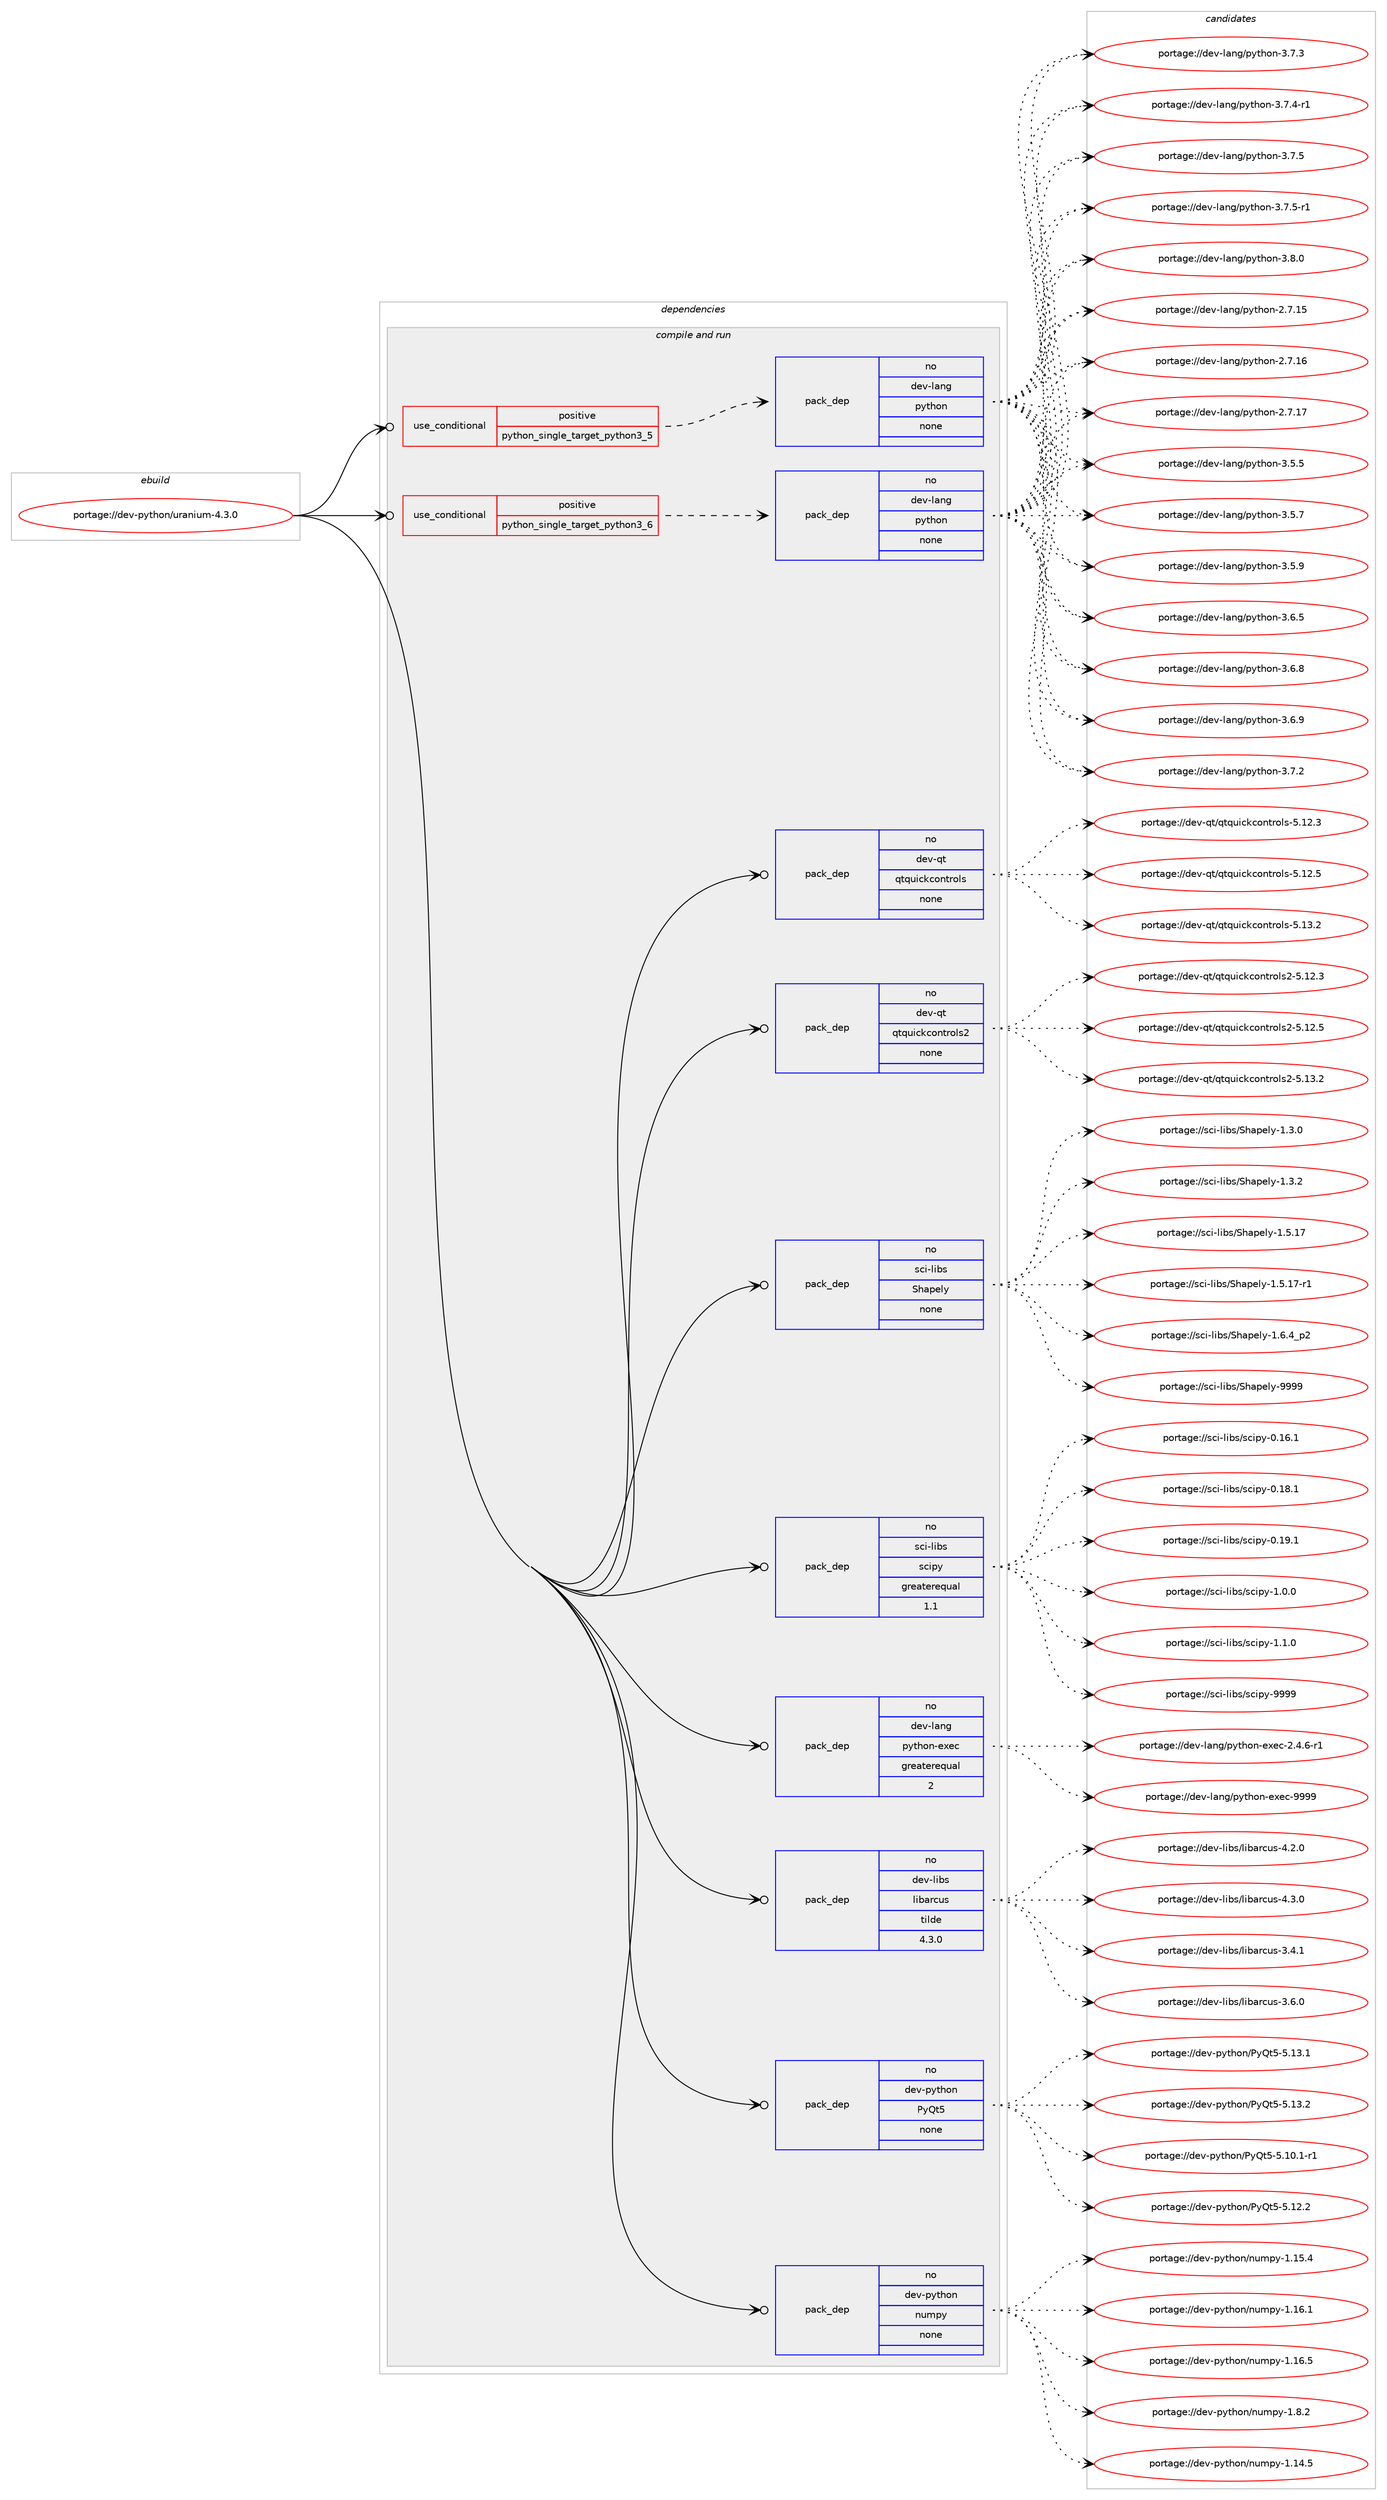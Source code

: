 digraph prolog {

# *************
# Graph options
# *************

newrank=true;
concentrate=true;
compound=true;
graph [rankdir=LR,fontname=Helvetica,fontsize=10,ranksep=1.5];#, ranksep=2.5, nodesep=0.2];
edge  [arrowhead=vee];
node  [fontname=Helvetica,fontsize=10];

# **********
# The ebuild
# **********

subgraph cluster_leftcol {
color=gray;
rank=same;
label=<<i>ebuild</i>>;
id [label="portage://dev-python/uranium-4.3.0", color=red, width=4, href="../dev-python/uranium-4.3.0.svg"];
}

# ****************
# The dependencies
# ****************

subgraph cluster_midcol {
color=gray;
label=<<i>dependencies</i>>;
subgraph cluster_compile {
fillcolor="#eeeeee";
style=filled;
label=<<i>compile</i>>;
}
subgraph cluster_compileandrun {
fillcolor="#eeeeee";
style=filled;
label=<<i>compile and run</i>>;
subgraph cond40263 {
dependency177408 [label=<<TABLE BORDER="0" CELLBORDER="1" CELLSPACING="0" CELLPADDING="4"><TR><TD ROWSPAN="3" CELLPADDING="10">use_conditional</TD></TR><TR><TD>positive</TD></TR><TR><TD>python_single_target_python3_5</TD></TR></TABLE>>, shape=none, color=red];
subgraph pack133735 {
dependency177409 [label=<<TABLE BORDER="0" CELLBORDER="1" CELLSPACING="0" CELLPADDING="4" WIDTH="220"><TR><TD ROWSPAN="6" CELLPADDING="30">pack_dep</TD></TR><TR><TD WIDTH="110">no</TD></TR><TR><TD>dev-lang</TD></TR><TR><TD>python</TD></TR><TR><TD>none</TD></TR><TR><TD></TD></TR></TABLE>>, shape=none, color=blue];
}
dependency177408:e -> dependency177409:w [weight=20,style="dashed",arrowhead="vee"];
}
id:e -> dependency177408:w [weight=20,style="solid",arrowhead="odotvee"];
subgraph cond40264 {
dependency177410 [label=<<TABLE BORDER="0" CELLBORDER="1" CELLSPACING="0" CELLPADDING="4"><TR><TD ROWSPAN="3" CELLPADDING="10">use_conditional</TD></TR><TR><TD>positive</TD></TR><TR><TD>python_single_target_python3_6</TD></TR></TABLE>>, shape=none, color=red];
subgraph pack133736 {
dependency177411 [label=<<TABLE BORDER="0" CELLBORDER="1" CELLSPACING="0" CELLPADDING="4" WIDTH="220"><TR><TD ROWSPAN="6" CELLPADDING="30">pack_dep</TD></TR><TR><TD WIDTH="110">no</TD></TR><TR><TD>dev-lang</TD></TR><TR><TD>python</TD></TR><TR><TD>none</TD></TR><TR><TD></TD></TR></TABLE>>, shape=none, color=blue];
}
dependency177410:e -> dependency177411:w [weight=20,style="dashed",arrowhead="vee"];
}
id:e -> dependency177410:w [weight=20,style="solid",arrowhead="odotvee"];
subgraph pack133737 {
dependency177412 [label=<<TABLE BORDER="0" CELLBORDER="1" CELLSPACING="0" CELLPADDING="4" WIDTH="220"><TR><TD ROWSPAN="6" CELLPADDING="30">pack_dep</TD></TR><TR><TD WIDTH="110">no</TD></TR><TR><TD>dev-lang</TD></TR><TR><TD>python-exec</TD></TR><TR><TD>greaterequal</TD></TR><TR><TD>2</TD></TR></TABLE>>, shape=none, color=blue];
}
id:e -> dependency177412:w [weight=20,style="solid",arrowhead="odotvee"];
subgraph pack133738 {
dependency177413 [label=<<TABLE BORDER="0" CELLBORDER="1" CELLSPACING="0" CELLPADDING="4" WIDTH="220"><TR><TD ROWSPAN="6" CELLPADDING="30">pack_dep</TD></TR><TR><TD WIDTH="110">no</TD></TR><TR><TD>dev-libs</TD></TR><TR><TD>libarcus</TD></TR><TR><TD>tilde</TD></TR><TR><TD>4.3.0</TD></TR></TABLE>>, shape=none, color=blue];
}
id:e -> dependency177413:w [weight=20,style="solid",arrowhead="odotvee"];
subgraph pack133739 {
dependency177414 [label=<<TABLE BORDER="0" CELLBORDER="1" CELLSPACING="0" CELLPADDING="4" WIDTH="220"><TR><TD ROWSPAN="6" CELLPADDING="30">pack_dep</TD></TR><TR><TD WIDTH="110">no</TD></TR><TR><TD>dev-python</TD></TR><TR><TD>PyQt5</TD></TR><TR><TD>none</TD></TR><TR><TD></TD></TR></TABLE>>, shape=none, color=blue];
}
id:e -> dependency177414:w [weight=20,style="solid",arrowhead="odotvee"];
subgraph pack133740 {
dependency177415 [label=<<TABLE BORDER="0" CELLBORDER="1" CELLSPACING="0" CELLPADDING="4" WIDTH="220"><TR><TD ROWSPAN="6" CELLPADDING="30">pack_dep</TD></TR><TR><TD WIDTH="110">no</TD></TR><TR><TD>dev-python</TD></TR><TR><TD>numpy</TD></TR><TR><TD>none</TD></TR><TR><TD></TD></TR></TABLE>>, shape=none, color=blue];
}
id:e -> dependency177415:w [weight=20,style="solid",arrowhead="odotvee"];
subgraph pack133741 {
dependency177416 [label=<<TABLE BORDER="0" CELLBORDER="1" CELLSPACING="0" CELLPADDING="4" WIDTH="220"><TR><TD ROWSPAN="6" CELLPADDING="30">pack_dep</TD></TR><TR><TD WIDTH="110">no</TD></TR><TR><TD>dev-qt</TD></TR><TR><TD>qtquickcontrols</TD></TR><TR><TD>none</TD></TR><TR><TD></TD></TR></TABLE>>, shape=none, color=blue];
}
id:e -> dependency177416:w [weight=20,style="solid",arrowhead="odotvee"];
subgraph pack133742 {
dependency177417 [label=<<TABLE BORDER="0" CELLBORDER="1" CELLSPACING="0" CELLPADDING="4" WIDTH="220"><TR><TD ROWSPAN="6" CELLPADDING="30">pack_dep</TD></TR><TR><TD WIDTH="110">no</TD></TR><TR><TD>dev-qt</TD></TR><TR><TD>qtquickcontrols2</TD></TR><TR><TD>none</TD></TR><TR><TD></TD></TR></TABLE>>, shape=none, color=blue];
}
id:e -> dependency177417:w [weight=20,style="solid",arrowhead="odotvee"];
subgraph pack133743 {
dependency177418 [label=<<TABLE BORDER="0" CELLBORDER="1" CELLSPACING="0" CELLPADDING="4" WIDTH="220"><TR><TD ROWSPAN="6" CELLPADDING="30">pack_dep</TD></TR><TR><TD WIDTH="110">no</TD></TR><TR><TD>sci-libs</TD></TR><TR><TD>Shapely</TD></TR><TR><TD>none</TD></TR><TR><TD></TD></TR></TABLE>>, shape=none, color=blue];
}
id:e -> dependency177418:w [weight=20,style="solid",arrowhead="odotvee"];
subgraph pack133744 {
dependency177419 [label=<<TABLE BORDER="0" CELLBORDER="1" CELLSPACING="0" CELLPADDING="4" WIDTH="220"><TR><TD ROWSPAN="6" CELLPADDING="30">pack_dep</TD></TR><TR><TD WIDTH="110">no</TD></TR><TR><TD>sci-libs</TD></TR><TR><TD>scipy</TD></TR><TR><TD>greaterequal</TD></TR><TR><TD>1.1</TD></TR></TABLE>>, shape=none, color=blue];
}
id:e -> dependency177419:w [weight=20,style="solid",arrowhead="odotvee"];
}
subgraph cluster_run {
fillcolor="#eeeeee";
style=filled;
label=<<i>run</i>>;
}
}

# **************
# The candidates
# **************

subgraph cluster_choices {
rank=same;
color=gray;
label=<<i>candidates</i>>;

subgraph choice133735 {
color=black;
nodesep=1;
choiceportage10010111845108971101034711212111610411111045504655464953 [label="portage://dev-lang/python-2.7.15", color=red, width=4,href="../dev-lang/python-2.7.15.svg"];
choiceportage10010111845108971101034711212111610411111045504655464954 [label="portage://dev-lang/python-2.7.16", color=red, width=4,href="../dev-lang/python-2.7.16.svg"];
choiceportage10010111845108971101034711212111610411111045504655464955 [label="portage://dev-lang/python-2.7.17", color=red, width=4,href="../dev-lang/python-2.7.17.svg"];
choiceportage100101118451089711010347112121116104111110455146534653 [label="portage://dev-lang/python-3.5.5", color=red, width=4,href="../dev-lang/python-3.5.5.svg"];
choiceportage100101118451089711010347112121116104111110455146534655 [label="portage://dev-lang/python-3.5.7", color=red, width=4,href="../dev-lang/python-3.5.7.svg"];
choiceportage100101118451089711010347112121116104111110455146534657 [label="portage://dev-lang/python-3.5.9", color=red, width=4,href="../dev-lang/python-3.5.9.svg"];
choiceportage100101118451089711010347112121116104111110455146544653 [label="portage://dev-lang/python-3.6.5", color=red, width=4,href="../dev-lang/python-3.6.5.svg"];
choiceportage100101118451089711010347112121116104111110455146544656 [label="portage://dev-lang/python-3.6.8", color=red, width=4,href="../dev-lang/python-3.6.8.svg"];
choiceportage100101118451089711010347112121116104111110455146544657 [label="portage://dev-lang/python-3.6.9", color=red, width=4,href="../dev-lang/python-3.6.9.svg"];
choiceportage100101118451089711010347112121116104111110455146554650 [label="portage://dev-lang/python-3.7.2", color=red, width=4,href="../dev-lang/python-3.7.2.svg"];
choiceportage100101118451089711010347112121116104111110455146554651 [label="portage://dev-lang/python-3.7.3", color=red, width=4,href="../dev-lang/python-3.7.3.svg"];
choiceportage1001011184510897110103471121211161041111104551465546524511449 [label="portage://dev-lang/python-3.7.4-r1", color=red, width=4,href="../dev-lang/python-3.7.4-r1.svg"];
choiceportage100101118451089711010347112121116104111110455146554653 [label="portage://dev-lang/python-3.7.5", color=red, width=4,href="../dev-lang/python-3.7.5.svg"];
choiceportage1001011184510897110103471121211161041111104551465546534511449 [label="portage://dev-lang/python-3.7.5-r1", color=red, width=4,href="../dev-lang/python-3.7.5-r1.svg"];
choiceportage100101118451089711010347112121116104111110455146564648 [label="portage://dev-lang/python-3.8.0", color=red, width=4,href="../dev-lang/python-3.8.0.svg"];
dependency177409:e -> choiceportage10010111845108971101034711212111610411111045504655464953:w [style=dotted,weight="100"];
dependency177409:e -> choiceportage10010111845108971101034711212111610411111045504655464954:w [style=dotted,weight="100"];
dependency177409:e -> choiceportage10010111845108971101034711212111610411111045504655464955:w [style=dotted,weight="100"];
dependency177409:e -> choiceportage100101118451089711010347112121116104111110455146534653:w [style=dotted,weight="100"];
dependency177409:e -> choiceportage100101118451089711010347112121116104111110455146534655:w [style=dotted,weight="100"];
dependency177409:e -> choiceportage100101118451089711010347112121116104111110455146534657:w [style=dotted,weight="100"];
dependency177409:e -> choiceportage100101118451089711010347112121116104111110455146544653:w [style=dotted,weight="100"];
dependency177409:e -> choiceportage100101118451089711010347112121116104111110455146544656:w [style=dotted,weight="100"];
dependency177409:e -> choiceportage100101118451089711010347112121116104111110455146544657:w [style=dotted,weight="100"];
dependency177409:e -> choiceportage100101118451089711010347112121116104111110455146554650:w [style=dotted,weight="100"];
dependency177409:e -> choiceportage100101118451089711010347112121116104111110455146554651:w [style=dotted,weight="100"];
dependency177409:e -> choiceportage1001011184510897110103471121211161041111104551465546524511449:w [style=dotted,weight="100"];
dependency177409:e -> choiceportage100101118451089711010347112121116104111110455146554653:w [style=dotted,weight="100"];
dependency177409:e -> choiceportage1001011184510897110103471121211161041111104551465546534511449:w [style=dotted,weight="100"];
dependency177409:e -> choiceportage100101118451089711010347112121116104111110455146564648:w [style=dotted,weight="100"];
}
subgraph choice133736 {
color=black;
nodesep=1;
choiceportage10010111845108971101034711212111610411111045504655464953 [label="portage://dev-lang/python-2.7.15", color=red, width=4,href="../dev-lang/python-2.7.15.svg"];
choiceportage10010111845108971101034711212111610411111045504655464954 [label="portage://dev-lang/python-2.7.16", color=red, width=4,href="../dev-lang/python-2.7.16.svg"];
choiceportage10010111845108971101034711212111610411111045504655464955 [label="portage://dev-lang/python-2.7.17", color=red, width=4,href="../dev-lang/python-2.7.17.svg"];
choiceportage100101118451089711010347112121116104111110455146534653 [label="portage://dev-lang/python-3.5.5", color=red, width=4,href="../dev-lang/python-3.5.5.svg"];
choiceportage100101118451089711010347112121116104111110455146534655 [label="portage://dev-lang/python-3.5.7", color=red, width=4,href="../dev-lang/python-3.5.7.svg"];
choiceportage100101118451089711010347112121116104111110455146534657 [label="portage://dev-lang/python-3.5.9", color=red, width=4,href="../dev-lang/python-3.5.9.svg"];
choiceportage100101118451089711010347112121116104111110455146544653 [label="portage://dev-lang/python-3.6.5", color=red, width=4,href="../dev-lang/python-3.6.5.svg"];
choiceportage100101118451089711010347112121116104111110455146544656 [label="portage://dev-lang/python-3.6.8", color=red, width=4,href="../dev-lang/python-3.6.8.svg"];
choiceportage100101118451089711010347112121116104111110455146544657 [label="portage://dev-lang/python-3.6.9", color=red, width=4,href="../dev-lang/python-3.6.9.svg"];
choiceportage100101118451089711010347112121116104111110455146554650 [label="portage://dev-lang/python-3.7.2", color=red, width=4,href="../dev-lang/python-3.7.2.svg"];
choiceportage100101118451089711010347112121116104111110455146554651 [label="portage://dev-lang/python-3.7.3", color=red, width=4,href="../dev-lang/python-3.7.3.svg"];
choiceportage1001011184510897110103471121211161041111104551465546524511449 [label="portage://dev-lang/python-3.7.4-r1", color=red, width=4,href="../dev-lang/python-3.7.4-r1.svg"];
choiceportage100101118451089711010347112121116104111110455146554653 [label="portage://dev-lang/python-3.7.5", color=red, width=4,href="../dev-lang/python-3.7.5.svg"];
choiceportage1001011184510897110103471121211161041111104551465546534511449 [label="portage://dev-lang/python-3.7.5-r1", color=red, width=4,href="../dev-lang/python-3.7.5-r1.svg"];
choiceportage100101118451089711010347112121116104111110455146564648 [label="portage://dev-lang/python-3.8.0", color=red, width=4,href="../dev-lang/python-3.8.0.svg"];
dependency177411:e -> choiceportage10010111845108971101034711212111610411111045504655464953:w [style=dotted,weight="100"];
dependency177411:e -> choiceportage10010111845108971101034711212111610411111045504655464954:w [style=dotted,weight="100"];
dependency177411:e -> choiceportage10010111845108971101034711212111610411111045504655464955:w [style=dotted,weight="100"];
dependency177411:e -> choiceportage100101118451089711010347112121116104111110455146534653:w [style=dotted,weight="100"];
dependency177411:e -> choiceportage100101118451089711010347112121116104111110455146534655:w [style=dotted,weight="100"];
dependency177411:e -> choiceportage100101118451089711010347112121116104111110455146534657:w [style=dotted,weight="100"];
dependency177411:e -> choiceportage100101118451089711010347112121116104111110455146544653:w [style=dotted,weight="100"];
dependency177411:e -> choiceportage100101118451089711010347112121116104111110455146544656:w [style=dotted,weight="100"];
dependency177411:e -> choiceportage100101118451089711010347112121116104111110455146544657:w [style=dotted,weight="100"];
dependency177411:e -> choiceportage100101118451089711010347112121116104111110455146554650:w [style=dotted,weight="100"];
dependency177411:e -> choiceportage100101118451089711010347112121116104111110455146554651:w [style=dotted,weight="100"];
dependency177411:e -> choiceportage1001011184510897110103471121211161041111104551465546524511449:w [style=dotted,weight="100"];
dependency177411:e -> choiceportage100101118451089711010347112121116104111110455146554653:w [style=dotted,weight="100"];
dependency177411:e -> choiceportage1001011184510897110103471121211161041111104551465546534511449:w [style=dotted,weight="100"];
dependency177411:e -> choiceportage100101118451089711010347112121116104111110455146564648:w [style=dotted,weight="100"];
}
subgraph choice133737 {
color=black;
nodesep=1;
choiceportage10010111845108971101034711212111610411111045101120101994550465246544511449 [label="portage://dev-lang/python-exec-2.4.6-r1", color=red, width=4,href="../dev-lang/python-exec-2.4.6-r1.svg"];
choiceportage10010111845108971101034711212111610411111045101120101994557575757 [label="portage://dev-lang/python-exec-9999", color=red, width=4,href="../dev-lang/python-exec-9999.svg"];
dependency177412:e -> choiceportage10010111845108971101034711212111610411111045101120101994550465246544511449:w [style=dotted,weight="100"];
dependency177412:e -> choiceportage10010111845108971101034711212111610411111045101120101994557575757:w [style=dotted,weight="100"];
}
subgraph choice133738 {
color=black;
nodesep=1;
choiceportage100101118451081059811547108105989711499117115455146524649 [label="portage://dev-libs/libarcus-3.4.1", color=red, width=4,href="../dev-libs/libarcus-3.4.1.svg"];
choiceportage100101118451081059811547108105989711499117115455146544648 [label="portage://dev-libs/libarcus-3.6.0", color=red, width=4,href="../dev-libs/libarcus-3.6.0.svg"];
choiceportage100101118451081059811547108105989711499117115455246504648 [label="portage://dev-libs/libarcus-4.2.0", color=red, width=4,href="../dev-libs/libarcus-4.2.0.svg"];
choiceportage100101118451081059811547108105989711499117115455246514648 [label="portage://dev-libs/libarcus-4.3.0", color=red, width=4,href="../dev-libs/libarcus-4.3.0.svg"];
dependency177413:e -> choiceportage100101118451081059811547108105989711499117115455146524649:w [style=dotted,weight="100"];
dependency177413:e -> choiceportage100101118451081059811547108105989711499117115455146544648:w [style=dotted,weight="100"];
dependency177413:e -> choiceportage100101118451081059811547108105989711499117115455246504648:w [style=dotted,weight="100"];
dependency177413:e -> choiceportage100101118451081059811547108105989711499117115455246514648:w [style=dotted,weight="100"];
}
subgraph choice133739 {
color=black;
nodesep=1;
choiceportage1001011184511212111610411111047801218111653455346494846494511449 [label="portage://dev-python/PyQt5-5.10.1-r1", color=red, width=4,href="../dev-python/PyQt5-5.10.1-r1.svg"];
choiceportage100101118451121211161041111104780121811165345534649504650 [label="portage://dev-python/PyQt5-5.12.2", color=red, width=4,href="../dev-python/PyQt5-5.12.2.svg"];
choiceportage100101118451121211161041111104780121811165345534649514649 [label="portage://dev-python/PyQt5-5.13.1", color=red, width=4,href="../dev-python/PyQt5-5.13.1.svg"];
choiceportage100101118451121211161041111104780121811165345534649514650 [label="portage://dev-python/PyQt5-5.13.2", color=red, width=4,href="../dev-python/PyQt5-5.13.2.svg"];
dependency177414:e -> choiceportage1001011184511212111610411111047801218111653455346494846494511449:w [style=dotted,weight="100"];
dependency177414:e -> choiceportage100101118451121211161041111104780121811165345534649504650:w [style=dotted,weight="100"];
dependency177414:e -> choiceportage100101118451121211161041111104780121811165345534649514649:w [style=dotted,weight="100"];
dependency177414:e -> choiceportage100101118451121211161041111104780121811165345534649514650:w [style=dotted,weight="100"];
}
subgraph choice133740 {
color=black;
nodesep=1;
choiceportage100101118451121211161041111104711011710911212145494649524653 [label="portage://dev-python/numpy-1.14.5", color=red, width=4,href="../dev-python/numpy-1.14.5.svg"];
choiceportage100101118451121211161041111104711011710911212145494649534652 [label="portage://dev-python/numpy-1.15.4", color=red, width=4,href="../dev-python/numpy-1.15.4.svg"];
choiceportage100101118451121211161041111104711011710911212145494649544649 [label="portage://dev-python/numpy-1.16.1", color=red, width=4,href="../dev-python/numpy-1.16.1.svg"];
choiceportage100101118451121211161041111104711011710911212145494649544653 [label="portage://dev-python/numpy-1.16.5", color=red, width=4,href="../dev-python/numpy-1.16.5.svg"];
choiceportage1001011184511212111610411111047110117109112121454946564650 [label="portage://dev-python/numpy-1.8.2", color=red, width=4,href="../dev-python/numpy-1.8.2.svg"];
dependency177415:e -> choiceportage100101118451121211161041111104711011710911212145494649524653:w [style=dotted,weight="100"];
dependency177415:e -> choiceportage100101118451121211161041111104711011710911212145494649534652:w [style=dotted,weight="100"];
dependency177415:e -> choiceportage100101118451121211161041111104711011710911212145494649544649:w [style=dotted,weight="100"];
dependency177415:e -> choiceportage100101118451121211161041111104711011710911212145494649544653:w [style=dotted,weight="100"];
dependency177415:e -> choiceportage1001011184511212111610411111047110117109112121454946564650:w [style=dotted,weight="100"];
}
subgraph choice133741 {
color=black;
nodesep=1;
choiceportage1001011184511311647113116113117105991079911111011611411110811545534649504651 [label="portage://dev-qt/qtquickcontrols-5.12.3", color=red, width=4,href="../dev-qt/qtquickcontrols-5.12.3.svg"];
choiceportage1001011184511311647113116113117105991079911111011611411110811545534649504653 [label="portage://dev-qt/qtquickcontrols-5.12.5", color=red, width=4,href="../dev-qt/qtquickcontrols-5.12.5.svg"];
choiceportage1001011184511311647113116113117105991079911111011611411110811545534649514650 [label="portage://dev-qt/qtquickcontrols-5.13.2", color=red, width=4,href="../dev-qt/qtquickcontrols-5.13.2.svg"];
dependency177416:e -> choiceportage1001011184511311647113116113117105991079911111011611411110811545534649504651:w [style=dotted,weight="100"];
dependency177416:e -> choiceportage1001011184511311647113116113117105991079911111011611411110811545534649504653:w [style=dotted,weight="100"];
dependency177416:e -> choiceportage1001011184511311647113116113117105991079911111011611411110811545534649514650:w [style=dotted,weight="100"];
}
subgraph choice133742 {
color=black;
nodesep=1;
choiceportage100101118451131164711311611311710599107991111101161141111081155045534649504651 [label="portage://dev-qt/qtquickcontrols2-5.12.3", color=red, width=4,href="../dev-qt/qtquickcontrols2-5.12.3.svg"];
choiceportage100101118451131164711311611311710599107991111101161141111081155045534649504653 [label="portage://dev-qt/qtquickcontrols2-5.12.5", color=red, width=4,href="../dev-qt/qtquickcontrols2-5.12.5.svg"];
choiceportage100101118451131164711311611311710599107991111101161141111081155045534649514650 [label="portage://dev-qt/qtquickcontrols2-5.13.2", color=red, width=4,href="../dev-qt/qtquickcontrols2-5.13.2.svg"];
dependency177417:e -> choiceportage100101118451131164711311611311710599107991111101161141111081155045534649504651:w [style=dotted,weight="100"];
dependency177417:e -> choiceportage100101118451131164711311611311710599107991111101161141111081155045534649504653:w [style=dotted,weight="100"];
dependency177417:e -> choiceportage100101118451131164711311611311710599107991111101161141111081155045534649514650:w [style=dotted,weight="100"];
}
subgraph choice133743 {
color=black;
nodesep=1;
choiceportage115991054510810598115478310497112101108121454946514648 [label="portage://sci-libs/Shapely-1.3.0", color=red, width=4,href="../sci-libs/Shapely-1.3.0.svg"];
choiceportage115991054510810598115478310497112101108121454946514650 [label="portage://sci-libs/Shapely-1.3.2", color=red, width=4,href="../sci-libs/Shapely-1.3.2.svg"];
choiceportage11599105451081059811547831049711210110812145494653464955 [label="portage://sci-libs/Shapely-1.5.17", color=red, width=4,href="../sci-libs/Shapely-1.5.17.svg"];
choiceportage115991054510810598115478310497112101108121454946534649554511449 [label="portage://sci-libs/Shapely-1.5.17-r1", color=red, width=4,href="../sci-libs/Shapely-1.5.17-r1.svg"];
choiceportage1159910545108105981154783104971121011081214549465446529511250 [label="portage://sci-libs/Shapely-1.6.4_p2", color=red, width=4,href="../sci-libs/Shapely-1.6.4_p2.svg"];
choiceportage1159910545108105981154783104971121011081214557575757 [label="portage://sci-libs/Shapely-9999", color=red, width=4,href="../sci-libs/Shapely-9999.svg"];
dependency177418:e -> choiceportage115991054510810598115478310497112101108121454946514648:w [style=dotted,weight="100"];
dependency177418:e -> choiceportage115991054510810598115478310497112101108121454946514650:w [style=dotted,weight="100"];
dependency177418:e -> choiceportage11599105451081059811547831049711210110812145494653464955:w [style=dotted,weight="100"];
dependency177418:e -> choiceportage115991054510810598115478310497112101108121454946534649554511449:w [style=dotted,weight="100"];
dependency177418:e -> choiceportage1159910545108105981154783104971121011081214549465446529511250:w [style=dotted,weight="100"];
dependency177418:e -> choiceportage1159910545108105981154783104971121011081214557575757:w [style=dotted,weight="100"];
}
subgraph choice133744 {
color=black;
nodesep=1;
choiceportage115991054510810598115471159910511212145484649544649 [label="portage://sci-libs/scipy-0.16.1", color=red, width=4,href="../sci-libs/scipy-0.16.1.svg"];
choiceportage115991054510810598115471159910511212145484649564649 [label="portage://sci-libs/scipy-0.18.1", color=red, width=4,href="../sci-libs/scipy-0.18.1.svg"];
choiceportage115991054510810598115471159910511212145484649574649 [label="portage://sci-libs/scipy-0.19.1", color=red, width=4,href="../sci-libs/scipy-0.19.1.svg"];
choiceportage1159910545108105981154711599105112121454946484648 [label="portage://sci-libs/scipy-1.0.0", color=red, width=4,href="../sci-libs/scipy-1.0.0.svg"];
choiceportage1159910545108105981154711599105112121454946494648 [label="portage://sci-libs/scipy-1.1.0", color=red, width=4,href="../sci-libs/scipy-1.1.0.svg"];
choiceportage11599105451081059811547115991051121214557575757 [label="portage://sci-libs/scipy-9999", color=red, width=4,href="../sci-libs/scipy-9999.svg"];
dependency177419:e -> choiceportage115991054510810598115471159910511212145484649544649:w [style=dotted,weight="100"];
dependency177419:e -> choiceportage115991054510810598115471159910511212145484649564649:w [style=dotted,weight="100"];
dependency177419:e -> choiceportage115991054510810598115471159910511212145484649574649:w [style=dotted,weight="100"];
dependency177419:e -> choiceportage1159910545108105981154711599105112121454946484648:w [style=dotted,weight="100"];
dependency177419:e -> choiceportage1159910545108105981154711599105112121454946494648:w [style=dotted,weight="100"];
dependency177419:e -> choiceportage11599105451081059811547115991051121214557575757:w [style=dotted,weight="100"];
}
}

}
